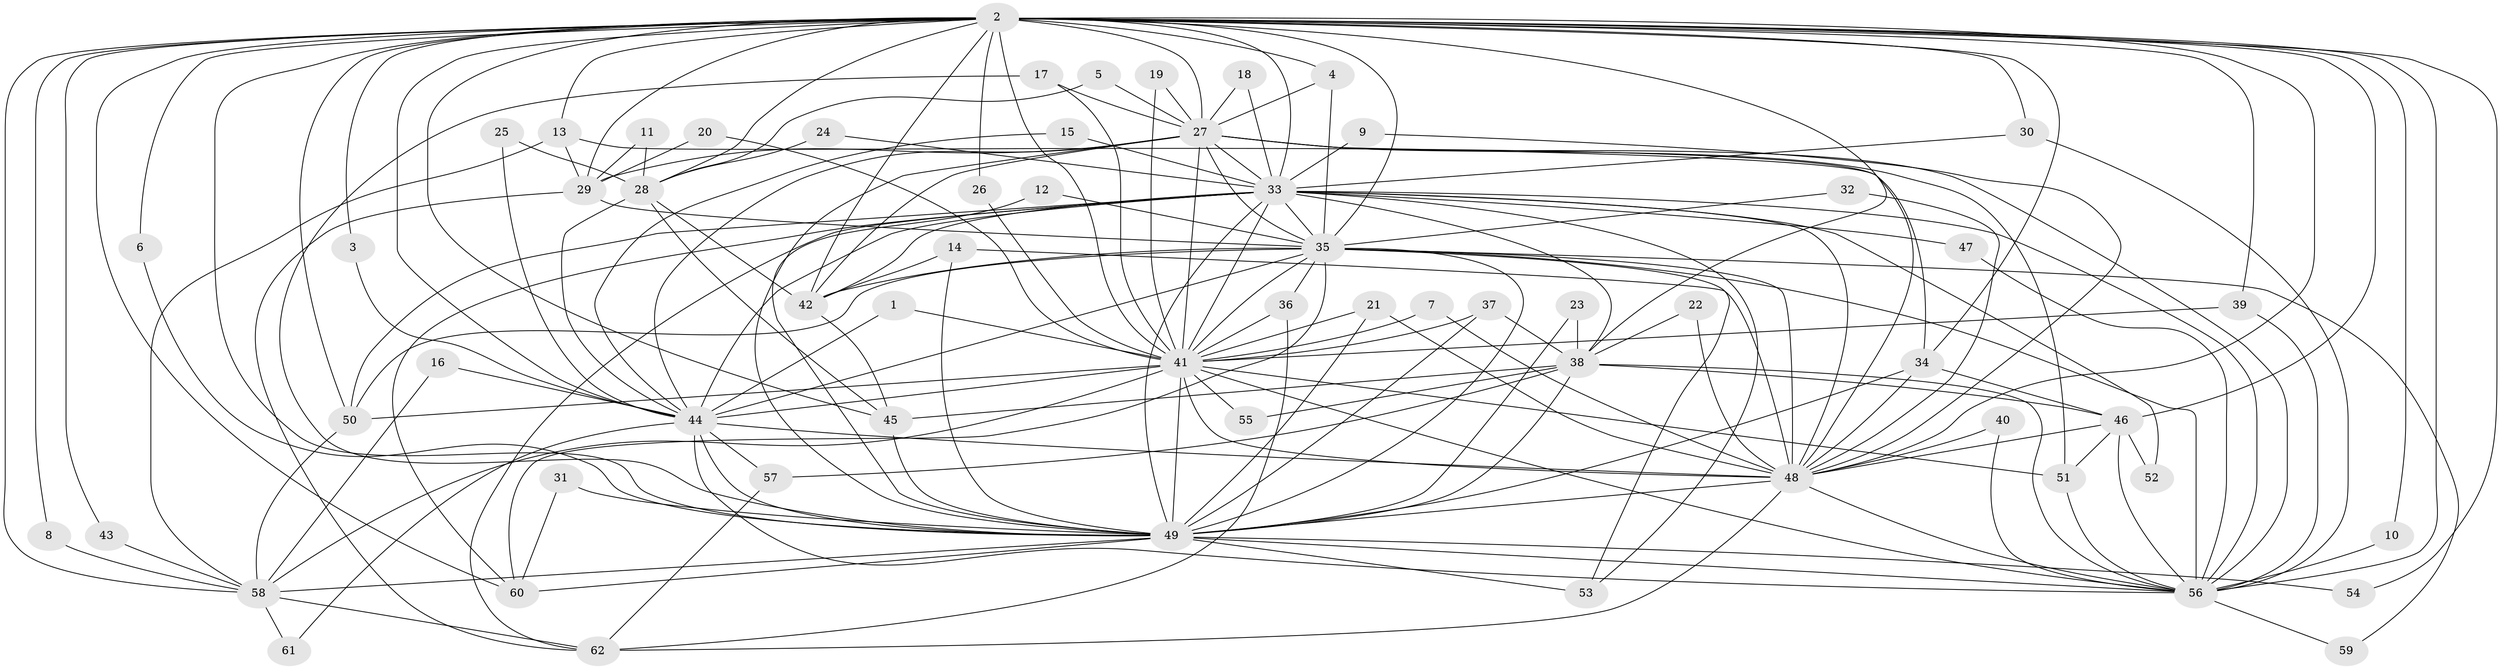 // original degree distribution, {21: 0.016260162601626018, 25: 0.008130081300813009, 26: 0.016260162601626018, 18: 0.008130081300813009, 17: 0.008130081300813009, 24: 0.008130081300813009, 20: 0.008130081300813009, 23: 0.008130081300813009, 6: 0.024390243902439025, 2: 0.5203252032520326, 8: 0.016260162601626018, 3: 0.22764227642276422, 10: 0.008130081300813009, 5: 0.04065040650406504, 4: 0.08130081300813008}
// Generated by graph-tools (version 1.1) at 2025/25/03/09/25 03:25:46]
// undirected, 62 vertices, 177 edges
graph export_dot {
graph [start="1"]
  node [color=gray90,style=filled];
  1;
  2;
  3;
  4;
  5;
  6;
  7;
  8;
  9;
  10;
  11;
  12;
  13;
  14;
  15;
  16;
  17;
  18;
  19;
  20;
  21;
  22;
  23;
  24;
  25;
  26;
  27;
  28;
  29;
  30;
  31;
  32;
  33;
  34;
  35;
  36;
  37;
  38;
  39;
  40;
  41;
  42;
  43;
  44;
  45;
  46;
  47;
  48;
  49;
  50;
  51;
  52;
  53;
  54;
  55;
  56;
  57;
  58;
  59;
  60;
  61;
  62;
  1 -- 41 [weight=1.0];
  1 -- 44 [weight=1.0];
  2 -- 3 [weight=1.0];
  2 -- 4 [weight=1.0];
  2 -- 6 [weight=1.0];
  2 -- 8 [weight=1.0];
  2 -- 10 [weight=1.0];
  2 -- 13 [weight=2.0];
  2 -- 26 [weight=1.0];
  2 -- 27 [weight=2.0];
  2 -- 28 [weight=1.0];
  2 -- 29 [weight=1.0];
  2 -- 30 [weight=1.0];
  2 -- 33 [weight=2.0];
  2 -- 34 [weight=1.0];
  2 -- 35 [weight=3.0];
  2 -- 38 [weight=1.0];
  2 -- 39 [weight=1.0];
  2 -- 41 [weight=2.0];
  2 -- 42 [weight=1.0];
  2 -- 43 [weight=1.0];
  2 -- 44 [weight=3.0];
  2 -- 45 [weight=1.0];
  2 -- 46 [weight=1.0];
  2 -- 48 [weight=3.0];
  2 -- 49 [weight=2.0];
  2 -- 50 [weight=1.0];
  2 -- 54 [weight=1.0];
  2 -- 56 [weight=2.0];
  2 -- 58 [weight=1.0];
  2 -- 60 [weight=1.0];
  3 -- 44 [weight=1.0];
  4 -- 27 [weight=1.0];
  4 -- 35 [weight=1.0];
  5 -- 27 [weight=1.0];
  5 -- 28 [weight=1.0];
  6 -- 49 [weight=1.0];
  7 -- 41 [weight=1.0];
  7 -- 48 [weight=1.0];
  8 -- 58 [weight=1.0];
  9 -- 33 [weight=1.0];
  9 -- 48 [weight=1.0];
  10 -- 56 [weight=1.0];
  11 -- 28 [weight=1.0];
  11 -- 29 [weight=1.0];
  12 -- 35 [weight=1.0];
  12 -- 49 [weight=1.0];
  13 -- 29 [weight=1.0];
  13 -- 34 [weight=1.0];
  13 -- 58 [weight=1.0];
  14 -- 42 [weight=1.0];
  14 -- 48 [weight=2.0];
  14 -- 49 [weight=1.0];
  15 -- 33 [weight=1.0];
  15 -- 44 [weight=1.0];
  16 -- 44 [weight=1.0];
  16 -- 58 [weight=1.0];
  17 -- 27 [weight=1.0];
  17 -- 41 [weight=1.0];
  17 -- 49 [weight=1.0];
  18 -- 27 [weight=1.0];
  18 -- 33 [weight=1.0];
  19 -- 27 [weight=1.0];
  19 -- 41 [weight=1.0];
  20 -- 29 [weight=1.0];
  20 -- 41 [weight=1.0];
  21 -- 41 [weight=1.0];
  21 -- 48 [weight=1.0];
  21 -- 49 [weight=1.0];
  22 -- 38 [weight=1.0];
  22 -- 48 [weight=1.0];
  23 -- 38 [weight=1.0];
  23 -- 49 [weight=1.0];
  24 -- 28 [weight=1.0];
  24 -- 33 [weight=1.0];
  25 -- 28 [weight=1.0];
  25 -- 44 [weight=1.0];
  26 -- 41 [weight=1.0];
  27 -- 29 [weight=1.0];
  27 -- 33 [weight=1.0];
  27 -- 35 [weight=2.0];
  27 -- 41 [weight=1.0];
  27 -- 42 [weight=1.0];
  27 -- 44 [weight=1.0];
  27 -- 48 [weight=1.0];
  27 -- 49 [weight=1.0];
  27 -- 51 [weight=1.0];
  27 -- 56 [weight=1.0];
  28 -- 42 [weight=1.0];
  28 -- 44 [weight=1.0];
  28 -- 45 [weight=1.0];
  29 -- 35 [weight=1.0];
  29 -- 62 [weight=1.0];
  30 -- 33 [weight=1.0];
  30 -- 56 [weight=1.0];
  31 -- 49 [weight=1.0];
  31 -- 60 [weight=1.0];
  32 -- 35 [weight=1.0];
  32 -- 48 [weight=2.0];
  33 -- 35 [weight=1.0];
  33 -- 38 [weight=1.0];
  33 -- 41 [weight=2.0];
  33 -- 42 [weight=1.0];
  33 -- 44 [weight=1.0];
  33 -- 47 [weight=3.0];
  33 -- 48 [weight=1.0];
  33 -- 49 [weight=2.0];
  33 -- 50 [weight=1.0];
  33 -- 52 [weight=1.0];
  33 -- 53 [weight=1.0];
  33 -- 56 [weight=2.0];
  33 -- 60 [weight=1.0];
  33 -- 62 [weight=1.0];
  34 -- 46 [weight=1.0];
  34 -- 48 [weight=1.0];
  34 -- 49 [weight=1.0];
  35 -- 36 [weight=1.0];
  35 -- 41 [weight=1.0];
  35 -- 42 [weight=1.0];
  35 -- 44 [weight=2.0];
  35 -- 48 [weight=1.0];
  35 -- 49 [weight=1.0];
  35 -- 50 [weight=1.0];
  35 -- 53 [weight=1.0];
  35 -- 56 [weight=3.0];
  35 -- 59 [weight=1.0];
  35 -- 60 [weight=1.0];
  36 -- 41 [weight=1.0];
  36 -- 62 [weight=1.0];
  37 -- 38 [weight=1.0];
  37 -- 41 [weight=2.0];
  37 -- 49 [weight=1.0];
  38 -- 45 [weight=1.0];
  38 -- 46 [weight=1.0];
  38 -- 49 [weight=1.0];
  38 -- 55 [weight=1.0];
  38 -- 56 [weight=1.0];
  38 -- 57 [weight=1.0];
  39 -- 41 [weight=1.0];
  39 -- 56 [weight=1.0];
  40 -- 48 [weight=1.0];
  40 -- 56 [weight=1.0];
  41 -- 44 [weight=1.0];
  41 -- 48 [weight=1.0];
  41 -- 49 [weight=3.0];
  41 -- 50 [weight=1.0];
  41 -- 51 [weight=1.0];
  41 -- 55 [weight=1.0];
  41 -- 56 [weight=1.0];
  41 -- 58 [weight=1.0];
  42 -- 45 [weight=1.0];
  43 -- 58 [weight=1.0];
  44 -- 48 [weight=2.0];
  44 -- 49 [weight=1.0];
  44 -- 56 [weight=1.0];
  44 -- 57 [weight=1.0];
  44 -- 61 [weight=1.0];
  45 -- 49 [weight=1.0];
  46 -- 48 [weight=1.0];
  46 -- 51 [weight=1.0];
  46 -- 52 [weight=1.0];
  46 -- 56 [weight=1.0];
  47 -- 56 [weight=1.0];
  48 -- 49 [weight=3.0];
  48 -- 56 [weight=2.0];
  48 -- 62 [weight=1.0];
  49 -- 53 [weight=2.0];
  49 -- 54 [weight=1.0];
  49 -- 56 [weight=1.0];
  49 -- 58 [weight=1.0];
  49 -- 60 [weight=1.0];
  50 -- 58 [weight=1.0];
  51 -- 56 [weight=1.0];
  56 -- 59 [weight=1.0];
  57 -- 62 [weight=1.0];
  58 -- 61 [weight=1.0];
  58 -- 62 [weight=1.0];
}
